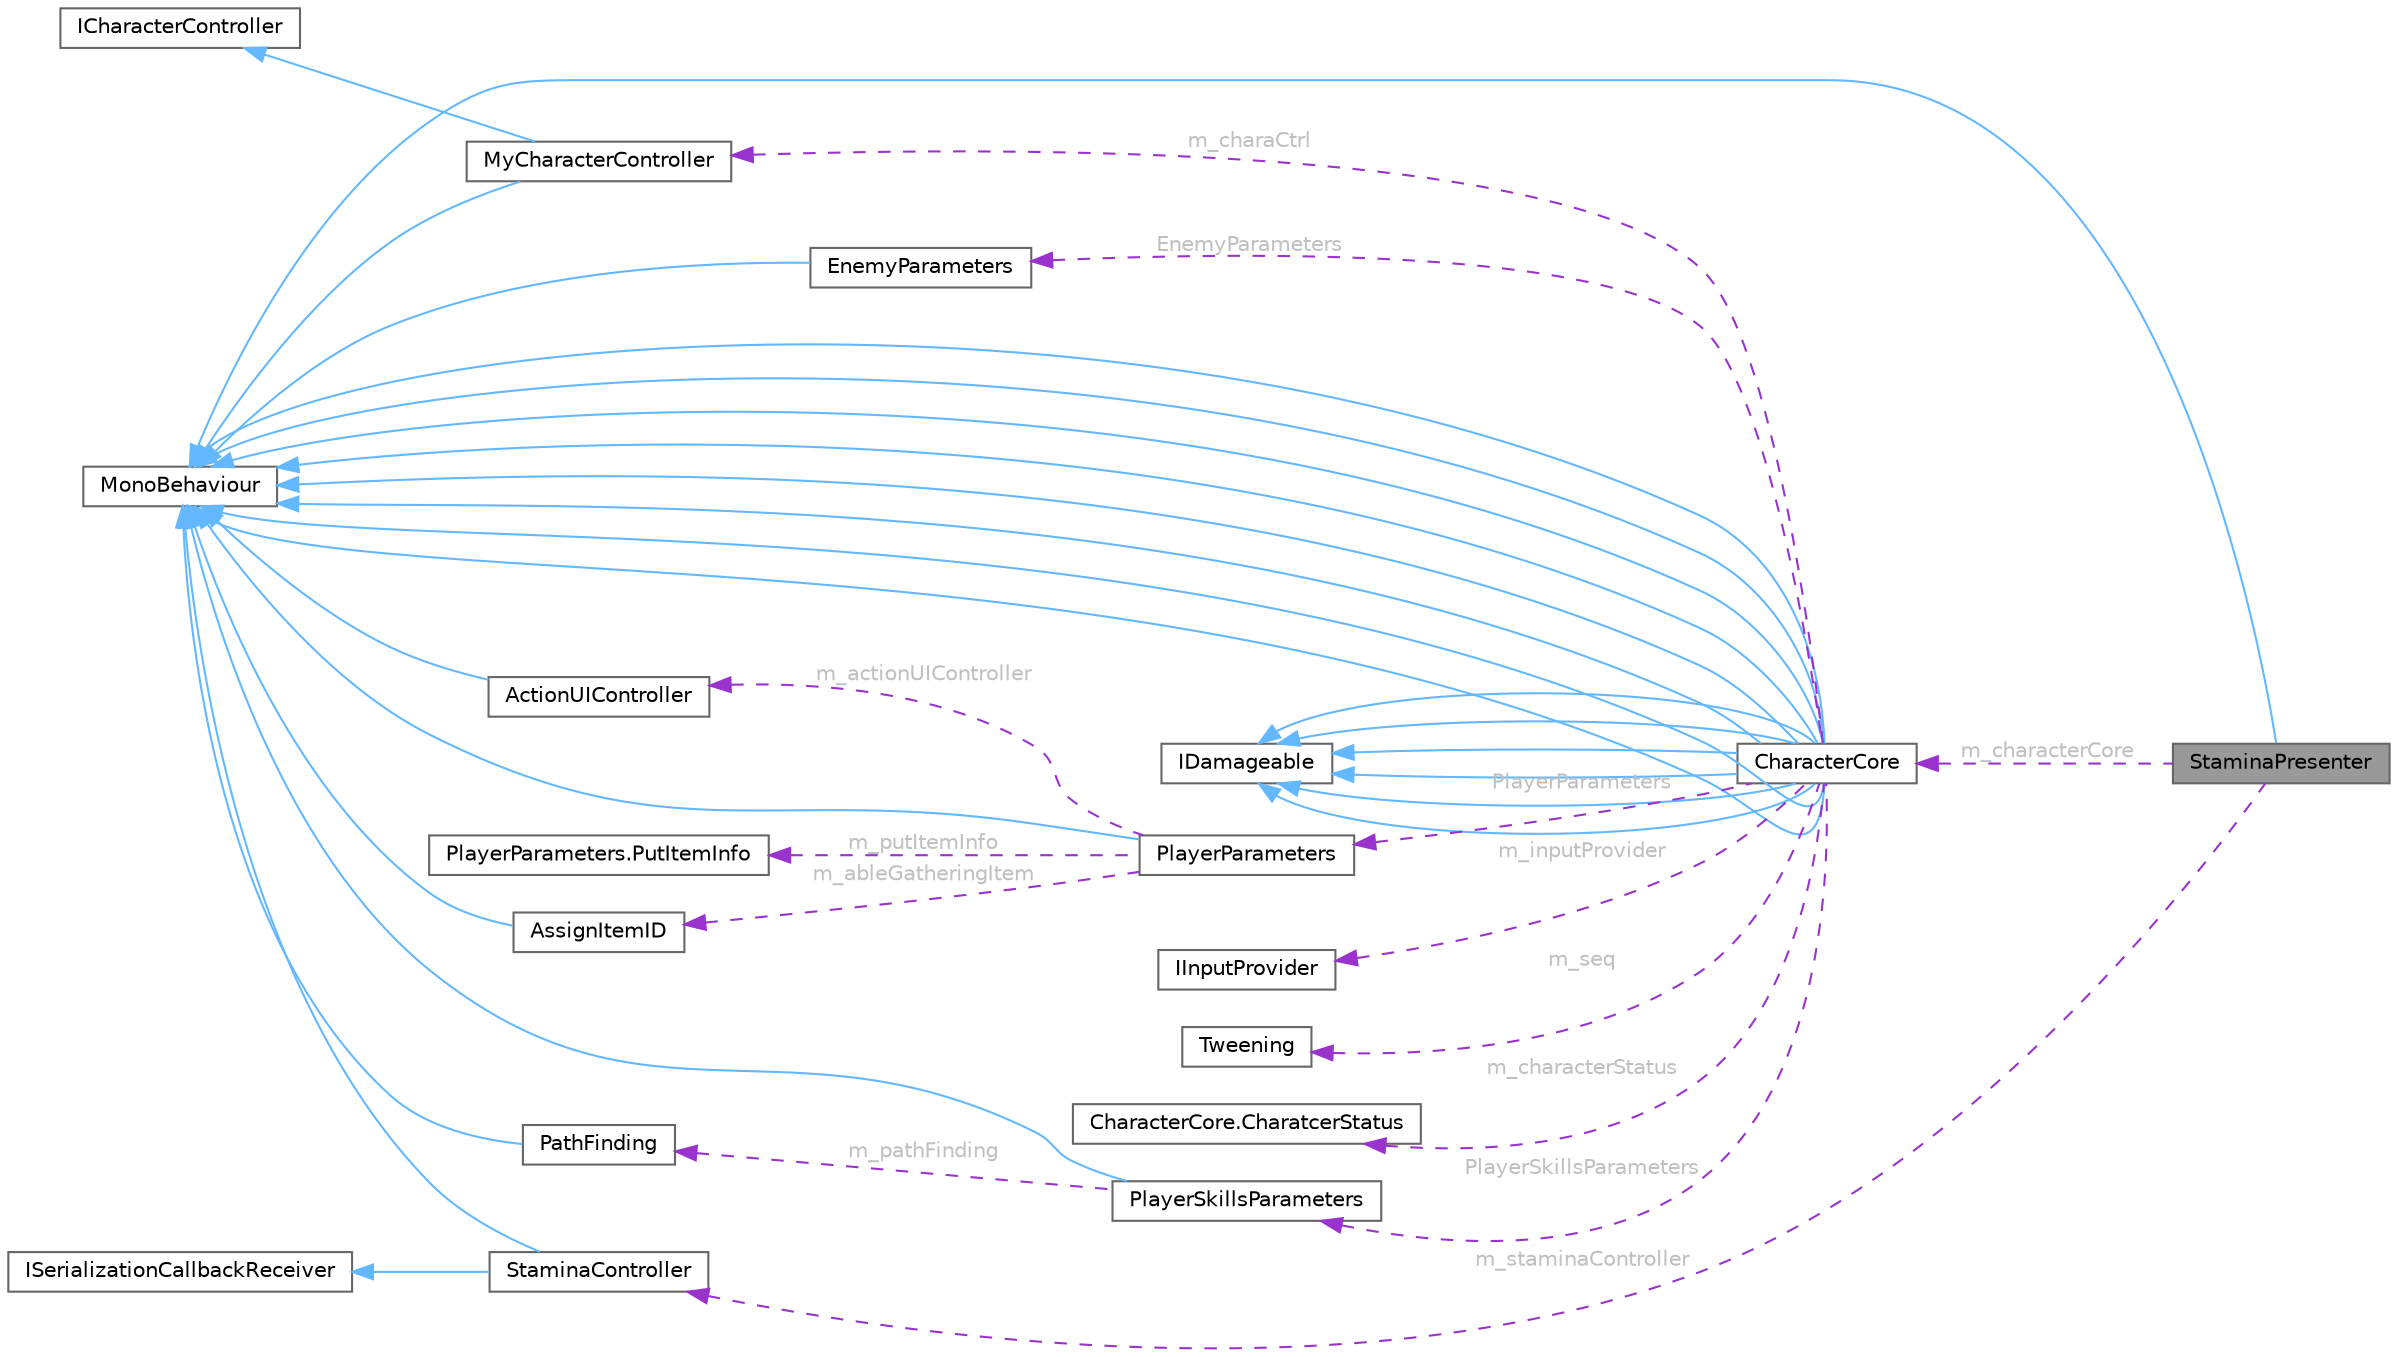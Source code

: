 digraph "StaminaPresenter"
{
 // LATEX_PDF_SIZE
  bgcolor="transparent";
  edge [fontname=Helvetica,fontsize=10,labelfontname=Helvetica,labelfontsize=10];
  node [fontname=Helvetica,fontsize=10,shape=box,height=0.2,width=0.4];
  rankdir="LR";
  Node1 [id="Node000001",label="StaminaPresenter",height=0.2,width=0.4,color="gray40", fillcolor="grey60", style="filled", fontcolor="black",tooltip=" "];
  Node2 -> Node1 [id="edge1_Node000001_Node000002",dir="back",color="steelblue1",style="solid",tooltip=" "];
  Node2 [id="Node000002",label="MonoBehaviour",height=0.2,width=0.4,color="gray40", fillcolor="white", style="filled",tooltip=" "];
  Node3 -> Node1 [id="edge2_Node000001_Node000003",dir="back",color="darkorchid3",style="dashed",tooltip=" ",label=" m_characterCore",fontcolor="grey" ];
  Node3 [id="Node000003",label="CharacterCore",height=0.2,width=0.4,color="gray40", fillcolor="white", style="filled",URL="$class_character_core.html",tooltip=" "];
  Node2 -> Node3 [id="edge3_Node000003_Node000002",dir="back",color="steelblue1",style="solid",tooltip=" "];
  Node4 -> Node3 [id="edge4_Node000003_Node000004",dir="back",color="steelblue1",style="solid",tooltip=" "];
  Node4 [id="Node000004",label="IDamageable",height=0.2,width=0.4,color="gray40", fillcolor="white", style="filled",URL="$interface_i_damageable.html",tooltip=" "];
  Node2 -> Node3 [id="edge5_Node000003_Node000002",dir="back",color="steelblue1",style="solid",tooltip=" "];
  Node4 -> Node3 [id="edge6_Node000003_Node000004",dir="back",color="steelblue1",style="solid",tooltip=" "];
  Node2 -> Node3 [id="edge7_Node000003_Node000002",dir="back",color="steelblue1",style="solid",tooltip=" "];
  Node4 -> Node3 [id="edge8_Node000003_Node000004",dir="back",color="steelblue1",style="solid",tooltip=" "];
  Node2 -> Node3 [id="edge9_Node000003_Node000002",dir="back",color="steelblue1",style="solid",tooltip=" "];
  Node4 -> Node3 [id="edge10_Node000003_Node000004",dir="back",color="steelblue1",style="solid",tooltip=" "];
  Node2 -> Node3 [id="edge11_Node000003_Node000002",dir="back",color="steelblue1",style="solid",tooltip=" "];
  Node4 -> Node3 [id="edge12_Node000003_Node000004",dir="back",color="steelblue1",style="solid",tooltip=" "];
  Node2 -> Node3 [id="edge13_Node000003_Node000002",dir="back",color="steelblue1",style="solid",tooltip=" "];
  Node4 -> Node3 [id="edge14_Node000003_Node000004",dir="back",color="steelblue1",style="solid",tooltip=" "];
  Node2 -> Node3 [id="edge15_Node000003_Node000002",dir="back",color="steelblue1",style="solid",tooltip=" "];
  Node2 -> Node3 [id="edge16_Node000003_Node000002",dir="back",color="steelblue1",style="solid",tooltip=" "];
  Node5 -> Node3 [id="edge17_Node000003_Node000005",dir="back",color="darkorchid3",style="dashed",tooltip=" ",label=" m_charaCtrl",fontcolor="grey" ];
  Node5 [id="Node000005",label="MyCharacterController",height=0.2,width=0.4,color="gray40", fillcolor="white", style="filled",URL="$class_my_character_controller.html",tooltip=" "];
  Node2 -> Node5 [id="edge18_Node000005_Node000002",dir="back",color="steelblue1",style="solid",tooltip=" "];
  Node6 -> Node5 [id="edge19_Node000005_Node000006",dir="back",color="steelblue1",style="solid",tooltip=" "];
  Node6 [id="Node000006",label="ICharacterController",height=0.2,width=0.4,color="gray40", fillcolor="white", style="filled",tooltip=" "];
  Node7 -> Node3 [id="edge20_Node000003_Node000007",dir="back",color="darkorchid3",style="dashed",tooltip=" ",label=" m_inputProvider",fontcolor="grey" ];
  Node7 [id="Node000007",label="IInputProvider",height=0.2,width=0.4,color="gray40", fillcolor="white", style="filled",URL="$interface_i_input_provider.html",tooltip=" "];
  Node8 -> Node3 [id="edge21_Node000003_Node000008",dir="back",color="darkorchid3",style="dashed",tooltip=" ",label=" m_seq",fontcolor="grey" ];
  Node8 [id="Node000008",label="Tweening",height=0.2,width=0.4,color="gray40", fillcolor="white", style="filled",tooltip=" "];
  Node9 -> Node3 [id="edge22_Node000003_Node000009",dir="back",color="darkorchid3",style="dashed",tooltip=" ",label=" m_characterStatus",fontcolor="grey" ];
  Node9 [id="Node000009",label="CharacterCore.CharatcerStatus",height=0.2,width=0.4,color="gray40", fillcolor="white", style="filled",URL="$struct_character_core_1_1_charatcer_status.html",tooltip=" "];
  Node10 -> Node3 [id="edge23_Node000003_Node000010",dir="back",color="darkorchid3",style="dashed",tooltip=" ",label=" PlayerParameters",fontcolor="grey" ];
  Node10 [id="Node000010",label="PlayerParameters",height=0.2,width=0.4,color="gray40", fillcolor="white", style="filled",URL="$class_player_parameters.html",tooltip=" "];
  Node2 -> Node10 [id="edge24_Node000010_Node000002",dir="back",color="steelblue1",style="solid",tooltip=" "];
  Node11 -> Node10 [id="edge25_Node000010_Node000011",dir="back",color="darkorchid3",style="dashed",tooltip=" ",label=" m_putItemInfo",fontcolor="grey" ];
  Node11 [id="Node000011",label="PlayerParameters.PutItemInfo",height=0.2,width=0.4,color="gray40", fillcolor="white", style="filled",URL="$struct_player_parameters_1_1_put_item_info.html",tooltip=" "];
  Node12 -> Node10 [id="edge26_Node000010_Node000012",dir="back",color="darkorchid3",style="dashed",tooltip=" ",label=" m_ableGatheringItem",fontcolor="grey" ];
  Node12 [id="Node000012",label="AssignItemID",height=0.2,width=0.4,color="gray40", fillcolor="white", style="filled",URL="$class_assign_item_i_d.html",tooltip=" "];
  Node2 -> Node12 [id="edge27_Node000012_Node000002",dir="back",color="steelblue1",style="solid",tooltip=" "];
  Node13 -> Node10 [id="edge28_Node000010_Node000013",dir="back",color="darkorchid3",style="dashed",tooltip=" ",label=" m_actionUIController",fontcolor="grey" ];
  Node13 [id="Node000013",label="ActionUIController",height=0.2,width=0.4,color="gray40", fillcolor="white", style="filled",URL="$class_action_u_i_controller.html",tooltip=" "];
  Node2 -> Node13 [id="edge29_Node000013_Node000002",dir="back",color="steelblue1",style="solid",tooltip=" "];
  Node14 -> Node3 [id="edge30_Node000003_Node000014",dir="back",color="darkorchid3",style="dashed",tooltip=" ",label=" EnemyParameters",fontcolor="grey" ];
  Node14 [id="Node000014",label="EnemyParameters",height=0.2,width=0.4,color="gray40", fillcolor="white", style="filled",URL="$class_enemy_parameters.html",tooltip=" "];
  Node2 -> Node14 [id="edge31_Node000014_Node000002",dir="back",color="steelblue1",style="solid",tooltip=" "];
  Node15 -> Node3 [id="edge32_Node000003_Node000015",dir="back",color="darkorchid3",style="dashed",tooltip=" ",label=" PlayerSkillsParameters",fontcolor="grey" ];
  Node15 [id="Node000015",label="PlayerSkillsParameters",height=0.2,width=0.4,color="gray40", fillcolor="white", style="filled",URL="$class_player_skills_parameters.html",tooltip=" "];
  Node2 -> Node15 [id="edge33_Node000015_Node000002",dir="back",color="steelblue1",style="solid",tooltip=" "];
  Node16 -> Node15 [id="edge34_Node000015_Node000016",dir="back",color="darkorchid3",style="dashed",tooltip=" ",label=" m_pathFinding",fontcolor="grey" ];
  Node16 [id="Node000016",label="PathFinding",height=0.2,width=0.4,color="gray40", fillcolor="white", style="filled",URL="$class_path_finding.html",tooltip=" "];
  Node2 -> Node16 [id="edge35_Node000016_Node000002",dir="back",color="steelblue1",style="solid",tooltip=" "];
  Node17 -> Node1 [id="edge36_Node000001_Node000017",dir="back",color="darkorchid3",style="dashed",tooltip=" ",label=" m_staminaController",fontcolor="grey" ];
  Node17 [id="Node000017",label="StaminaController",height=0.2,width=0.4,color="gray40", fillcolor="white", style="filled",URL="$class_stamina_controller.html",tooltip=" "];
  Node2 -> Node17 [id="edge37_Node000017_Node000002",dir="back",color="steelblue1",style="solid",tooltip=" "];
  Node18 -> Node17 [id="edge38_Node000017_Node000018",dir="back",color="steelblue1",style="solid",tooltip=" "];
  Node18 [id="Node000018",label="ISerializationCallbackReceiver",height=0.2,width=0.4,color="gray40", fillcolor="white", style="filled",tooltip=" "];
}
